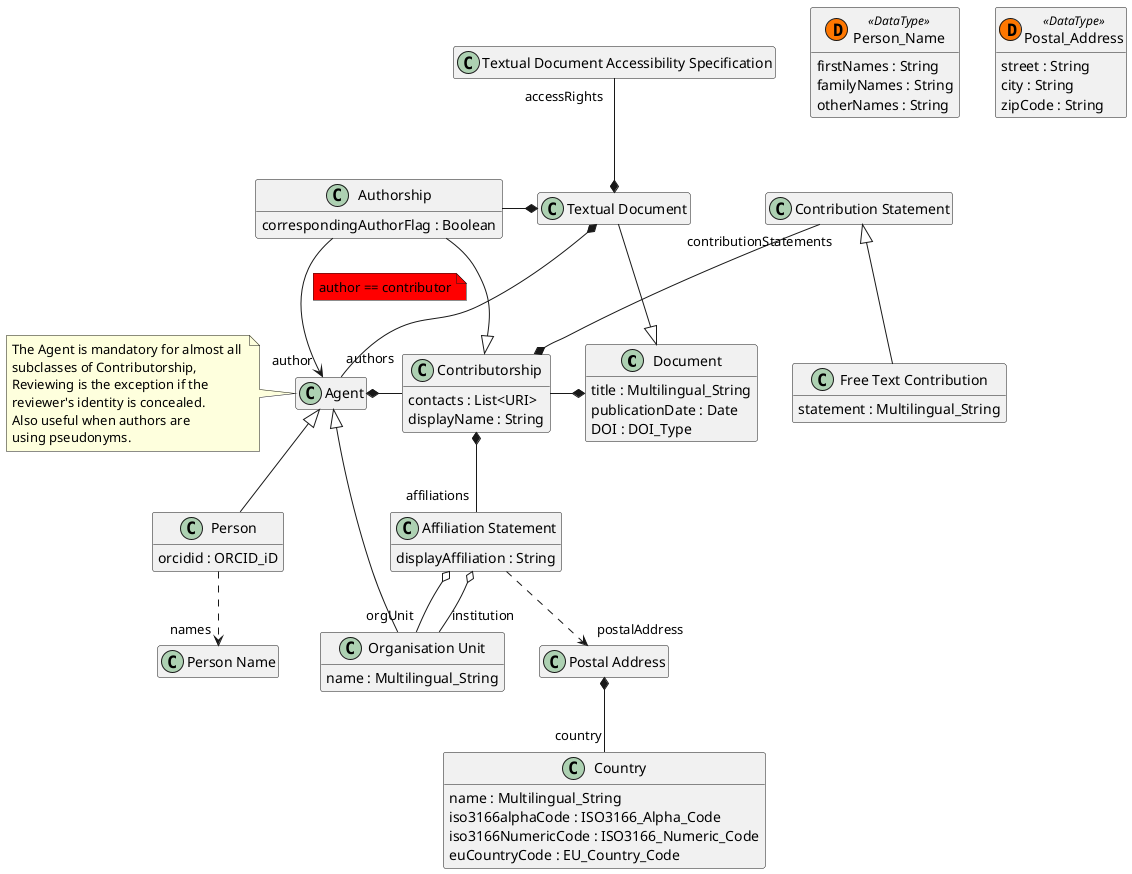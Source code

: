 @startuml
    !startsub common
    	!define datatype(x) class x << (D,#FF7700) DataType>>
    	hide empty members
    !endsub

    !startsub Document
    class "Document"{
        title : Multilingual_String
        publicationDate : Date
        DOI : DOI_Type
    }
    class "Textual Document"{
    }
    !endsub
    !startsub TDAS
    class "Textual Document Accessibility Specification"{
    }
    !endsub
    class "Agent"{

    }
    class "Organisation Unit"{
        name : Multilingual_String
    }
    class "Person"{
        orcidid : ORCID_iD
    }
    datatype("Person_Name"){
        firstNames : String
        familyNames : String
        otherNames : String
    }
    class "Authorship"{
        correspondingAuthorFlag : Boolean
    }
    !startsub Contributorship
    class "Contributorship"{
        contacts : List<URI>
        displayName : String
    }
    class "Contribution Statement"{
    }
    class "Free Text Contribution"{
        statement : Multilingual_String
    }
    !endsub
    class "Affiliation Statement"{
        displayAffiliation : String
    }
   datatype("Postal_Address"){
        street : String
        city : String
        zipCode : String
    }
    class "Country"{
        name : Multilingual_String
        iso3166alphaCode : ISO3166_Alpha_Code
        iso3166NumericCode : ISO3166_Numeric_Code
        euCountryCode : EU_Country_Code
    }
    "Postal Address" *-- "country" "Country"
    "Affiliation Statement" ..> "postalAddress" "Postal Address"
    "Affiliation Statement" o-- "orgUnit" "Organisation Unit"
    "Affiliation Statement" o-- "institution" "Organisation Unit"
    !startsub Contributorship
    "Contribution Statement" <|-- "Free Text Contribution"
    "Contributorship" -r-* "Document"
    !endsub
    !startsub Contributorship
    "Contributorship" -l-* "Agent"
    !endsub
    "Contributorship" *-- "affiliations" "Affiliation Statement"
    !startsub Contributorship
    "Contributorship" *-u- "contributionStatements" "Contribution Statement"
    !endsub
    "Authorship" -r-* "Textual Document"
    "Contributorship" <|-u- "Authorship"
    "Authorship" --> "author" "Agent"
    note on link #red: author == contributor
    "Person" .d.> "names" "Person Name"
    "Agent" <|-d- "Person"
    "Agent" <|-d- "Organisation Unit"
    !startsub Document
    "Document" <|-u- "Textual Document"
    !endsub
    "Textual Document" *-u- "accessRights" "Textual Document Accessibility Specification"
    "Textual Document" *--  "authors" "Agent"

    note left of Agent: The Agent is mandatory for almost all \nsubclasses of Contributorship,\nReviewing is the exception if the \nreviewer's identity is concealed. \nAlso useful when authors are \nusing pseudonyms.
@enduml